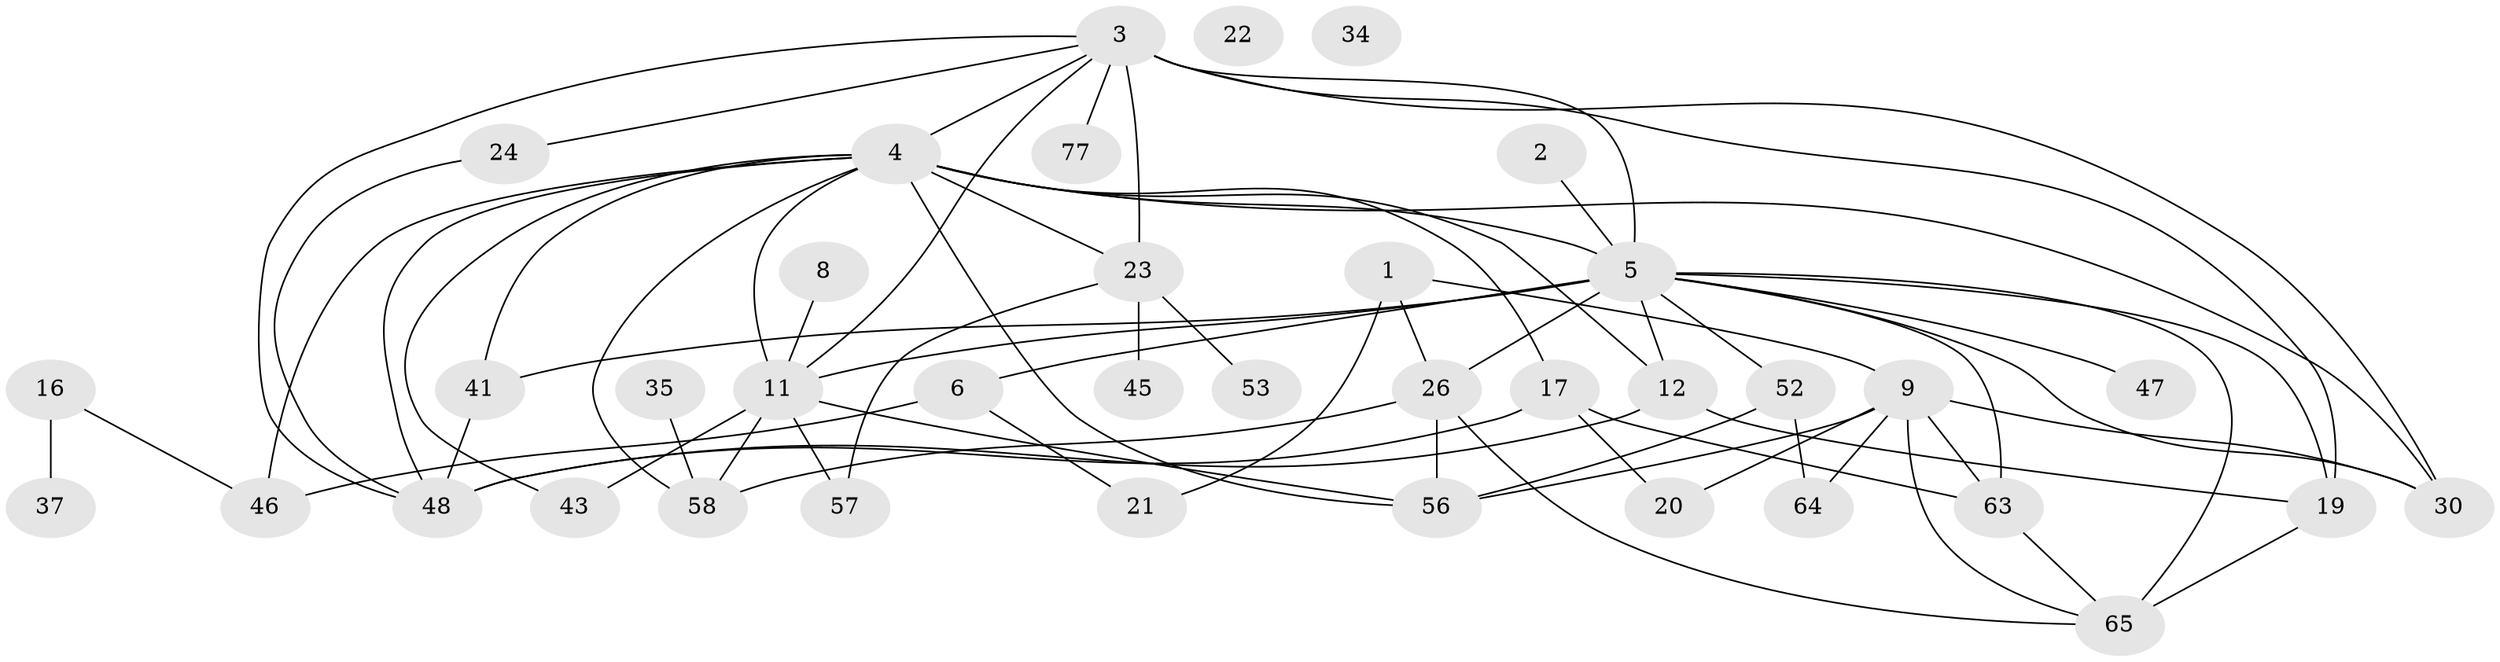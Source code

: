 // original degree distribution, {3: 0.16883116883116883, 1: 0.15584415584415584, 4: 0.16883116883116883, 6: 0.07792207792207792, 2: 0.2727272727272727, 8: 0.012987012987012988, 0: 0.025974025974025976, 5: 0.1038961038961039, 7: 0.012987012987012988}
// Generated by graph-tools (version 1.1) at 2025/13/03/09/25 04:13:06]
// undirected, 38 vertices, 69 edges
graph export_dot {
graph [start="1"]
  node [color=gray90,style=filled];
  1 [super="+42"];
  2;
  3 [super="+39+32+31+7"];
  4 [super="+54+59+49"];
  5 [super="+75+10+14+55"];
  6 [super="+73"];
  8 [super="+15"];
  9 [super="+29+27"];
  11 [super="+13"];
  12 [super="+36+60"];
  16;
  17;
  19 [super="+28+25"];
  20;
  21;
  22;
  23 [super="+33"];
  24;
  26;
  30 [super="+61"];
  34;
  35;
  37;
  41;
  43;
  45;
  46 [super="+72+68"];
  47 [super="+71"];
  48 [super="+50"];
  52;
  53;
  56 [super="+67"];
  57;
  58 [super="+69"];
  63;
  64 [super="+66"];
  65;
  77;
  1 -- 21;
  1 -- 26;
  1 -- 9;
  2 -- 5;
  3 -- 23;
  3 -- 77;
  3 -- 11;
  3 -- 24;
  3 -- 48;
  3 -- 19;
  3 -- 4;
  3 -- 30 [weight=2];
  3 -- 5;
  4 -- 12;
  4 -- 11;
  4 -- 43;
  4 -- 56;
  4 -- 48;
  4 -- 41;
  4 -- 5 [weight=3];
  4 -- 17;
  4 -- 58;
  4 -- 46;
  4 -- 30;
  4 -- 23;
  5 -- 65 [weight=2];
  5 -- 11 [weight=2];
  5 -- 6 [weight=2];
  5 -- 41;
  5 -- 12;
  5 -- 19 [weight=2];
  5 -- 26;
  5 -- 63;
  5 -- 52;
  5 -- 30;
  5 -- 47;
  6 -- 21;
  6 -- 46;
  8 -- 11 [weight=2];
  9 -- 20;
  9 -- 64;
  9 -- 65;
  9 -- 56;
  9 -- 63;
  9 -- 30;
  11 -- 56;
  11 -- 58;
  11 -- 57;
  11 -- 43;
  12 -- 48;
  12 -- 19;
  16 -- 37;
  16 -- 46;
  17 -- 20;
  17 -- 63;
  17 -- 48;
  19 -- 65;
  23 -- 45;
  23 -- 57;
  23 -- 53;
  24 -- 48;
  26 -- 65;
  26 -- 56;
  26 -- 58;
  35 -- 58;
  41 -- 48;
  52 -- 56;
  52 -- 64;
  63 -- 65;
}
